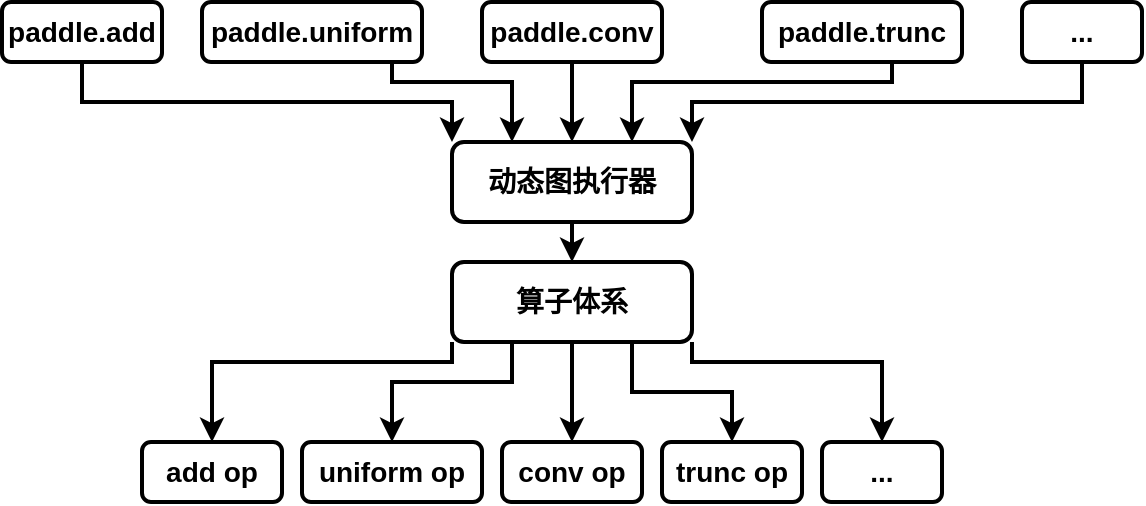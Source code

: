 <mxfile version="20.0.4" type="github">
  <diagram id="PdoD2k2y9Z0wsaibSQwX" name="Page-1">
    <mxGraphModel dx="946" dy="589" grid="1" gridSize="10" guides="1" tooltips="1" connect="1" arrows="1" fold="1" page="1" pageScale="1" pageWidth="850" pageHeight="1100" math="0" shadow="0">
      <root>
        <mxCell id="0" />
        <mxCell id="1" parent="0" />
        <mxCell id="z_bUYEb38IMCgXF8E90Z-13" style="edgeStyle=orthogonalEdgeStyle;rounded=0;orthogonalLoop=1;jettySize=auto;html=1;exitX=0.5;exitY=1;exitDx=0;exitDy=0;entryX=0;entryY=0;entryDx=0;entryDy=0;fontStyle=1;fontSize=14;strokeWidth=2;" edge="1" parent="1" source="z_bUYEb38IMCgXF8E90Z-1" target="z_bUYEb38IMCgXF8E90Z-11">
          <mxGeometry relative="1" as="geometry" />
        </mxCell>
        <mxCell id="z_bUYEb38IMCgXF8E90Z-1" value="paddle.add" style="rounded=1;whiteSpace=wrap;html=1;fontStyle=1;fontSize=14;strokeWidth=2;" vertex="1" parent="1">
          <mxGeometry x="20" y="200" width="80" height="30" as="geometry" />
        </mxCell>
        <mxCell id="z_bUYEb38IMCgXF8E90Z-14" style="edgeStyle=orthogonalEdgeStyle;rounded=0;orthogonalLoop=1;jettySize=auto;html=1;exitX=0.5;exitY=1;exitDx=0;exitDy=0;entryX=0.25;entryY=0;entryDx=0;entryDy=0;fontStyle=1;fontSize=14;strokeWidth=2;" edge="1" parent="1" source="z_bUYEb38IMCgXF8E90Z-2" target="z_bUYEb38IMCgXF8E90Z-11">
          <mxGeometry relative="1" as="geometry">
            <mxPoint x="250" y="270" as="targetPoint" />
            <Array as="points">
              <mxPoint x="215" y="240" />
              <mxPoint x="275" y="240" />
            </Array>
          </mxGeometry>
        </mxCell>
        <mxCell id="z_bUYEb38IMCgXF8E90Z-2" value="paddle.uniform" style="rounded=1;whiteSpace=wrap;html=1;fontStyle=1;fontSize=14;strokeWidth=2;" vertex="1" parent="1">
          <mxGeometry x="120" y="200" width="110" height="30" as="geometry" />
        </mxCell>
        <mxCell id="z_bUYEb38IMCgXF8E90Z-15" style="edgeStyle=orthogonalEdgeStyle;rounded=0;orthogonalLoop=1;jettySize=auto;html=1;exitX=0.5;exitY=1;exitDx=0;exitDy=0;entryX=0.5;entryY=0;entryDx=0;entryDy=0;fontStyle=1;fontSize=14;strokeWidth=2;" edge="1" parent="1" source="z_bUYEb38IMCgXF8E90Z-3" target="z_bUYEb38IMCgXF8E90Z-11">
          <mxGeometry relative="1" as="geometry" />
        </mxCell>
        <mxCell id="z_bUYEb38IMCgXF8E90Z-3" value="paddle.conv" style="rounded=1;whiteSpace=wrap;html=1;fontStyle=1;fontSize=14;strokeWidth=2;" vertex="1" parent="1">
          <mxGeometry x="260" y="200" width="90" height="30" as="geometry" />
        </mxCell>
        <mxCell id="z_bUYEb38IMCgXF8E90Z-16" style="edgeStyle=orthogonalEdgeStyle;rounded=0;orthogonalLoop=1;jettySize=auto;html=1;exitX=0.5;exitY=1;exitDx=0;exitDy=0;entryX=0.75;entryY=0;entryDx=0;entryDy=0;fontStyle=1;fontSize=14;strokeWidth=2;" edge="1" parent="1" source="z_bUYEb38IMCgXF8E90Z-4" target="z_bUYEb38IMCgXF8E90Z-11">
          <mxGeometry relative="1" as="geometry">
            <Array as="points">
              <mxPoint x="465" y="240" />
              <mxPoint x="335" y="240" />
            </Array>
          </mxGeometry>
        </mxCell>
        <mxCell id="z_bUYEb38IMCgXF8E90Z-4" value="paddle.trunc" style="rounded=1;whiteSpace=wrap;html=1;fontStyle=1;fontSize=14;strokeWidth=2;" vertex="1" parent="1">
          <mxGeometry x="400" y="200" width="100" height="30" as="geometry" />
        </mxCell>
        <mxCell id="z_bUYEb38IMCgXF8E90Z-17" style="edgeStyle=orthogonalEdgeStyle;rounded=0;orthogonalLoop=1;jettySize=auto;html=1;exitX=0.5;exitY=1;exitDx=0;exitDy=0;entryX=1;entryY=0;entryDx=0;entryDy=0;fontStyle=1;fontSize=14;strokeWidth=2;" edge="1" parent="1" source="z_bUYEb38IMCgXF8E90Z-5" target="z_bUYEb38IMCgXF8E90Z-11">
          <mxGeometry relative="1" as="geometry" />
        </mxCell>
        <mxCell id="z_bUYEb38IMCgXF8E90Z-5" value="..." style="rounded=1;whiteSpace=wrap;html=1;fontStyle=1;fontSize=14;strokeWidth=2;" vertex="1" parent="1">
          <mxGeometry x="530" y="200" width="60" height="30" as="geometry" />
        </mxCell>
        <mxCell id="z_bUYEb38IMCgXF8E90Z-6" value="add op" style="rounded=1;whiteSpace=wrap;html=1;fontStyle=1;fontSize=14;strokeWidth=2;" vertex="1" parent="1">
          <mxGeometry x="90" y="420" width="70" height="30" as="geometry" />
        </mxCell>
        <mxCell id="z_bUYEb38IMCgXF8E90Z-7" value="uniform op" style="rounded=1;whiteSpace=wrap;html=1;fontStyle=1;fontSize=14;strokeWidth=2;" vertex="1" parent="1">
          <mxGeometry x="170" y="420" width="90" height="30" as="geometry" />
        </mxCell>
        <mxCell id="z_bUYEb38IMCgXF8E90Z-8" value="conv op" style="rounded=1;whiteSpace=wrap;html=1;fontStyle=1;fontSize=14;strokeWidth=2;" vertex="1" parent="1">
          <mxGeometry x="270" y="420" width="70" height="30" as="geometry" />
        </mxCell>
        <mxCell id="z_bUYEb38IMCgXF8E90Z-9" value="trunc op" style="rounded=1;whiteSpace=wrap;html=1;fontStyle=1;fontSize=14;strokeWidth=2;" vertex="1" parent="1">
          <mxGeometry x="350" y="420" width="70" height="30" as="geometry" />
        </mxCell>
        <mxCell id="z_bUYEb38IMCgXF8E90Z-10" value="..." style="rounded=1;whiteSpace=wrap;html=1;fontStyle=1;fontSize=14;strokeWidth=2;" vertex="1" parent="1">
          <mxGeometry x="430" y="420" width="60" height="30" as="geometry" />
        </mxCell>
        <mxCell id="z_bUYEb38IMCgXF8E90Z-18" style="edgeStyle=orthogonalEdgeStyle;rounded=0;orthogonalLoop=1;jettySize=auto;html=1;exitX=0.5;exitY=1;exitDx=0;exitDy=0;entryX=0.5;entryY=0;entryDx=0;entryDy=0;fontStyle=1;fontSize=14;strokeWidth=2;" edge="1" parent="1" source="z_bUYEb38IMCgXF8E90Z-11" target="z_bUYEb38IMCgXF8E90Z-12">
          <mxGeometry relative="1" as="geometry" />
        </mxCell>
        <mxCell id="z_bUYEb38IMCgXF8E90Z-11" value="动态图执行器" style="rounded=1;whiteSpace=wrap;html=1;fontStyle=1;fontSize=14;strokeWidth=2;" vertex="1" parent="1">
          <mxGeometry x="245" y="270" width="120" height="40" as="geometry" />
        </mxCell>
        <mxCell id="z_bUYEb38IMCgXF8E90Z-19" style="edgeStyle=orthogonalEdgeStyle;rounded=0;orthogonalLoop=1;jettySize=auto;html=1;exitX=0.5;exitY=1;exitDx=0;exitDy=0;entryX=0.5;entryY=0;entryDx=0;entryDy=0;fontStyle=1;fontSize=14;strokeWidth=2;" edge="1" parent="1" source="z_bUYEb38IMCgXF8E90Z-12" target="z_bUYEb38IMCgXF8E90Z-8">
          <mxGeometry relative="1" as="geometry" />
        </mxCell>
        <mxCell id="z_bUYEb38IMCgXF8E90Z-21" style="edgeStyle=orthogonalEdgeStyle;rounded=0;orthogonalLoop=1;jettySize=auto;html=1;exitX=0.25;exitY=1;exitDx=0;exitDy=0;entryX=0.5;entryY=0;entryDx=0;entryDy=0;fontStyle=1;fontSize=14;strokeWidth=2;" edge="1" parent="1" source="z_bUYEb38IMCgXF8E90Z-12" target="z_bUYEb38IMCgXF8E90Z-7">
          <mxGeometry relative="1" as="geometry">
            <Array as="points">
              <mxPoint x="275" y="390" />
              <mxPoint x="215" y="390" />
            </Array>
          </mxGeometry>
        </mxCell>
        <mxCell id="z_bUYEb38IMCgXF8E90Z-22" style="edgeStyle=orthogonalEdgeStyle;rounded=0;orthogonalLoop=1;jettySize=auto;html=1;exitX=0;exitY=1;exitDx=0;exitDy=0;entryX=0.5;entryY=0;entryDx=0;entryDy=0;fontStyle=1;fontSize=14;strokeWidth=2;" edge="1" parent="1" source="z_bUYEb38IMCgXF8E90Z-12" target="z_bUYEb38IMCgXF8E90Z-6">
          <mxGeometry relative="1" as="geometry">
            <Array as="points">
              <mxPoint x="245" y="380" />
              <mxPoint x="125" y="380" />
            </Array>
          </mxGeometry>
        </mxCell>
        <mxCell id="z_bUYEb38IMCgXF8E90Z-24" style="edgeStyle=orthogonalEdgeStyle;rounded=0;orthogonalLoop=1;jettySize=auto;html=1;exitX=0.75;exitY=1;exitDx=0;exitDy=0;entryX=0.5;entryY=0;entryDx=0;entryDy=0;fontStyle=1;fontSize=14;strokeWidth=2;" edge="1" parent="1" source="z_bUYEb38IMCgXF8E90Z-12" target="z_bUYEb38IMCgXF8E90Z-9">
          <mxGeometry relative="1" as="geometry" />
        </mxCell>
        <mxCell id="z_bUYEb38IMCgXF8E90Z-25" style="edgeStyle=orthogonalEdgeStyle;rounded=0;orthogonalLoop=1;jettySize=auto;html=1;exitX=1;exitY=1;exitDx=0;exitDy=0;entryX=0.5;entryY=0;entryDx=0;entryDy=0;fontStyle=1;fontSize=14;strokeWidth=2;" edge="1" parent="1" source="z_bUYEb38IMCgXF8E90Z-12" target="z_bUYEb38IMCgXF8E90Z-10">
          <mxGeometry relative="1" as="geometry">
            <Array as="points">
              <mxPoint x="365" y="380" />
              <mxPoint x="460" y="380" />
            </Array>
          </mxGeometry>
        </mxCell>
        <mxCell id="z_bUYEb38IMCgXF8E90Z-12" value="算子体系" style="rounded=1;whiteSpace=wrap;html=1;fontStyle=1;fontSize=14;strokeWidth=2;" vertex="1" parent="1">
          <mxGeometry x="245" y="330" width="120" height="40" as="geometry" />
        </mxCell>
      </root>
    </mxGraphModel>
  </diagram>
</mxfile>
